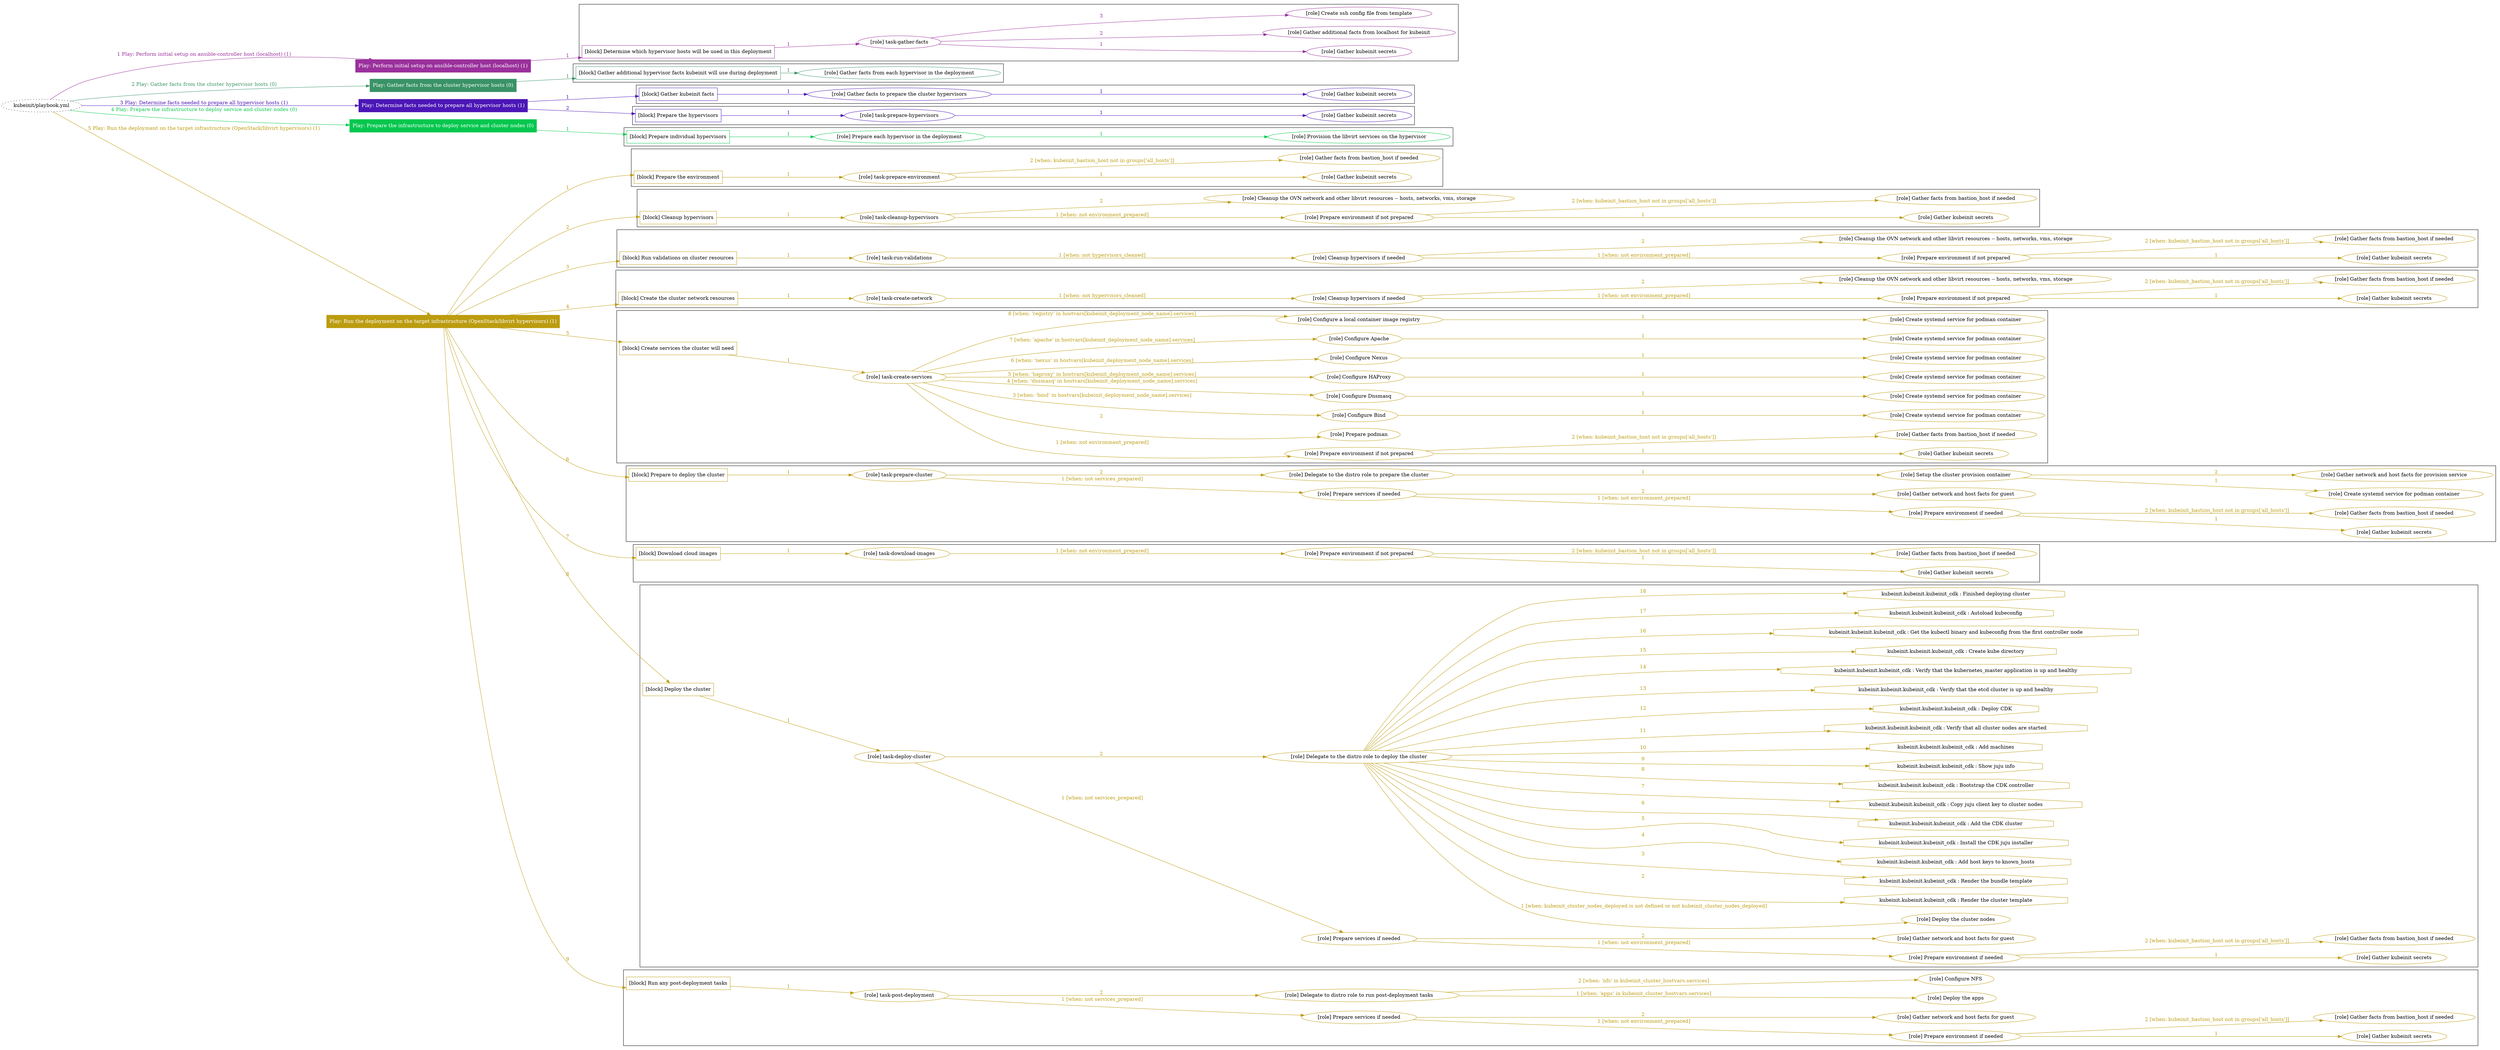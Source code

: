 digraph {
	graph [concentrate=true ordering=in rankdir=LR ratio=fill]
	edge [esep=5 sep=10]
	"kubeinit/playbook.yml" [URL="/home/runner/work/kubeinit/kubeinit/kubeinit/playbook.yml" id=playbook_563c6a19 style=dotted]
	"kubeinit/playbook.yml" -> play_c980f128 [label="1 Play: Perform initial setup on ansible-controller host (localhost) (1)" color="#9a309c" fontcolor="#9a309c" id=edge_play_c980f128 labeltooltip="1 Play: Perform initial setup on ansible-controller host (localhost) (1)" tooltip="1 Play: Perform initial setup on ansible-controller host (localhost) (1)"]
	subgraph "Play: Perform initial setup on ansible-controller host (localhost) (1)" {
		play_c980f128 [label="Play: Perform initial setup on ansible-controller host (localhost) (1)" URL="/home/runner/work/kubeinit/kubeinit/kubeinit/playbook.yml" color="#9a309c" fontcolor="#ffffff" id=play_c980f128 shape=box style=filled tooltip=localhost]
		play_c980f128 -> block_38723933 [label=1 color="#9a309c" fontcolor="#9a309c" id=edge_block_38723933 labeltooltip=1 tooltip=1]
		subgraph cluster_block_38723933 {
			block_38723933 [label="[block] Determine which hypervisor hosts will be used in this deployment" URL="/home/runner/work/kubeinit/kubeinit/kubeinit/playbook.yml" color="#9a309c" id=block_38723933 labeltooltip="Determine which hypervisor hosts will be used in this deployment" shape=box tooltip="Determine which hypervisor hosts will be used in this deployment"]
			block_38723933 -> role_c7422fdb [label="1 " color="#9a309c" fontcolor="#9a309c" id=edge_role_c7422fdb labeltooltip="1 " tooltip="1 "]
			subgraph "task-gather-facts" {
				role_c7422fdb [label="[role] task-gather-facts" URL="/home/runner/work/kubeinit/kubeinit/kubeinit/playbook.yml" color="#9a309c" id=role_c7422fdb tooltip="task-gather-facts"]
				role_c7422fdb -> role_ce4b8d56 [label="1 " color="#9a309c" fontcolor="#9a309c" id=edge_role_ce4b8d56 labeltooltip="1 " tooltip="1 "]
				subgraph "Gather kubeinit secrets" {
					role_ce4b8d56 [label="[role] Gather kubeinit secrets" URL="/home/runner/.ansible/collections/ansible_collections/kubeinit/kubeinit/roles/kubeinit_prepare/tasks/build_hypervisors_group.yml" color="#9a309c" id=role_ce4b8d56 tooltip="Gather kubeinit secrets"]
				}
				role_c7422fdb -> role_b6932187 [label="2 " color="#9a309c" fontcolor="#9a309c" id=edge_role_b6932187 labeltooltip="2 " tooltip="2 "]
				subgraph "Gather additional facts from localhost for kubeinit" {
					role_b6932187 [label="[role] Gather additional facts from localhost for kubeinit" URL="/home/runner/.ansible/collections/ansible_collections/kubeinit/kubeinit/roles/kubeinit_prepare/tasks/build_hypervisors_group.yml" color="#9a309c" id=role_b6932187 tooltip="Gather additional facts from localhost for kubeinit"]
				}
				role_c7422fdb -> role_40a6415a [label="3 " color="#9a309c" fontcolor="#9a309c" id=edge_role_40a6415a labeltooltip="3 " tooltip="3 "]
				subgraph "Create ssh config file from template" {
					role_40a6415a [label="[role] Create ssh config file from template" URL="/home/runner/.ansible/collections/ansible_collections/kubeinit/kubeinit/roles/kubeinit_prepare/tasks/build_hypervisors_group.yml" color="#9a309c" id=role_40a6415a tooltip="Create ssh config file from template"]
				}
			}
		}
	}
	"kubeinit/playbook.yml" -> play_e67f3168 [label="2 Play: Gather facts from the cluster hypervisor hosts (0)" color="#399366" fontcolor="#399366" id=edge_play_e67f3168 labeltooltip="2 Play: Gather facts from the cluster hypervisor hosts (0)" tooltip="2 Play: Gather facts from the cluster hypervisor hosts (0)"]
	subgraph "Play: Gather facts from the cluster hypervisor hosts (0)" {
		play_e67f3168 [label="Play: Gather facts from the cluster hypervisor hosts (0)" URL="/home/runner/work/kubeinit/kubeinit/kubeinit/playbook.yml" color="#399366" fontcolor="#ffffff" id=play_e67f3168 shape=box style=filled tooltip="Play: Gather facts from the cluster hypervisor hosts (0)"]
		play_e67f3168 -> block_0bf4bae3 [label=1 color="#399366" fontcolor="#399366" id=edge_block_0bf4bae3 labeltooltip=1 tooltip=1]
		subgraph cluster_block_0bf4bae3 {
			block_0bf4bae3 [label="[block] Gather additional hypervisor facts kubeinit will use during deployment" URL="/home/runner/work/kubeinit/kubeinit/kubeinit/playbook.yml" color="#399366" id=block_0bf4bae3 labeltooltip="Gather additional hypervisor facts kubeinit will use during deployment" shape=box tooltip="Gather additional hypervisor facts kubeinit will use during deployment"]
			block_0bf4bae3 -> role_b6fa6e2c [label="1 " color="#399366" fontcolor="#399366" id=edge_role_b6fa6e2c labeltooltip="1 " tooltip="1 "]
			subgraph "Gather facts from each hypervisor in the deployment" {
				role_b6fa6e2c [label="[role] Gather facts from each hypervisor in the deployment" URL="/home/runner/work/kubeinit/kubeinit/kubeinit/playbook.yml" color="#399366" id=role_b6fa6e2c tooltip="Gather facts from each hypervisor in the deployment"]
			}
		}
	}
	"kubeinit/playbook.yml" -> play_c064e6e0 [label="3 Play: Determine facts needed to prepare all hypervisor hosts (1)" color="#4b16b6" fontcolor="#4b16b6" id=edge_play_c064e6e0 labeltooltip="3 Play: Determine facts needed to prepare all hypervisor hosts (1)" tooltip="3 Play: Determine facts needed to prepare all hypervisor hosts (1)"]
	subgraph "Play: Determine facts needed to prepare all hypervisor hosts (1)" {
		play_c064e6e0 [label="Play: Determine facts needed to prepare all hypervisor hosts (1)" URL="/home/runner/work/kubeinit/kubeinit/kubeinit/playbook.yml" color="#4b16b6" fontcolor="#ffffff" id=play_c064e6e0 shape=box style=filled tooltip=localhost]
		play_c064e6e0 -> block_30f9f7b9 [label=1 color="#4b16b6" fontcolor="#4b16b6" id=edge_block_30f9f7b9 labeltooltip=1 tooltip=1]
		subgraph cluster_block_30f9f7b9 {
			block_30f9f7b9 [label="[block] Gather kubeinit facts" URL="/home/runner/work/kubeinit/kubeinit/kubeinit/playbook.yml" color="#4b16b6" id=block_30f9f7b9 labeltooltip="Gather kubeinit facts" shape=box tooltip="Gather kubeinit facts"]
			block_30f9f7b9 -> role_09afdaa3 [label="1 " color="#4b16b6" fontcolor="#4b16b6" id=edge_role_09afdaa3 labeltooltip="1 " tooltip="1 "]
			subgraph "Gather facts to prepare the cluster hypervisors" {
				role_09afdaa3 [label="[role] Gather facts to prepare the cluster hypervisors" URL="/home/runner/work/kubeinit/kubeinit/kubeinit/playbook.yml" color="#4b16b6" id=role_09afdaa3 tooltip="Gather facts to prepare the cluster hypervisors"]
				role_09afdaa3 -> role_d001a49b [label="1 " color="#4b16b6" fontcolor="#4b16b6" id=edge_role_d001a49b labeltooltip="1 " tooltip="1 "]
				subgraph "Gather kubeinit secrets" {
					role_d001a49b [label="[role] Gather kubeinit secrets" URL="/home/runner/.ansible/collections/ansible_collections/kubeinit/kubeinit/roles/kubeinit_prepare/tasks/gather_kubeinit_facts.yml" color="#4b16b6" id=role_d001a49b tooltip="Gather kubeinit secrets"]
				}
			}
		}
		play_c064e6e0 -> block_d5233687 [label=2 color="#4b16b6" fontcolor="#4b16b6" id=edge_block_d5233687 labeltooltip=2 tooltip=2]
		subgraph cluster_block_d5233687 {
			block_d5233687 [label="[block] Prepare the hypervisors" URL="/home/runner/work/kubeinit/kubeinit/kubeinit/playbook.yml" color="#4b16b6" id=block_d5233687 labeltooltip="Prepare the hypervisors" shape=box tooltip="Prepare the hypervisors"]
			block_d5233687 -> role_a2bb0702 [label="1 " color="#4b16b6" fontcolor="#4b16b6" id=edge_role_a2bb0702 labeltooltip="1 " tooltip="1 "]
			subgraph "task-prepare-hypervisors" {
				role_a2bb0702 [label="[role] task-prepare-hypervisors" URL="/home/runner/work/kubeinit/kubeinit/kubeinit/playbook.yml" color="#4b16b6" id=role_a2bb0702 tooltip="task-prepare-hypervisors"]
				role_a2bb0702 -> role_77897f2f [label="1 " color="#4b16b6" fontcolor="#4b16b6" id=edge_role_77897f2f labeltooltip="1 " tooltip="1 "]
				subgraph "Gather kubeinit secrets" {
					role_77897f2f [label="[role] Gather kubeinit secrets" URL="/home/runner/.ansible/collections/ansible_collections/kubeinit/kubeinit/roles/kubeinit_prepare/tasks/gather_kubeinit_facts.yml" color="#4b16b6" id=role_77897f2f tooltip="Gather kubeinit secrets"]
				}
			}
		}
	}
	"kubeinit/playbook.yml" -> play_c371cb29 [label="4 Play: Prepare the infrastructure to deploy service and cluster nodes (0)" color="#05c74e" fontcolor="#05c74e" id=edge_play_c371cb29 labeltooltip="4 Play: Prepare the infrastructure to deploy service and cluster nodes (0)" tooltip="4 Play: Prepare the infrastructure to deploy service and cluster nodes (0)"]
	subgraph "Play: Prepare the infrastructure to deploy service and cluster nodes (0)" {
		play_c371cb29 [label="Play: Prepare the infrastructure to deploy service and cluster nodes (0)" URL="/home/runner/work/kubeinit/kubeinit/kubeinit/playbook.yml" color="#05c74e" fontcolor="#ffffff" id=play_c371cb29 shape=box style=filled tooltip="Play: Prepare the infrastructure to deploy service and cluster nodes (0)"]
		play_c371cb29 -> block_a55648e3 [label=1 color="#05c74e" fontcolor="#05c74e" id=edge_block_a55648e3 labeltooltip=1 tooltip=1]
		subgraph cluster_block_a55648e3 {
			block_a55648e3 [label="[block] Prepare individual hypervisors" URL="/home/runner/work/kubeinit/kubeinit/kubeinit/playbook.yml" color="#05c74e" id=block_a55648e3 labeltooltip="Prepare individual hypervisors" shape=box tooltip="Prepare individual hypervisors"]
			block_a55648e3 -> role_ed4a218a [label="1 " color="#05c74e" fontcolor="#05c74e" id=edge_role_ed4a218a labeltooltip="1 " tooltip="1 "]
			subgraph "Prepare each hypervisor in the deployment" {
				role_ed4a218a [label="[role] Prepare each hypervisor in the deployment" URL="/home/runner/work/kubeinit/kubeinit/kubeinit/playbook.yml" color="#05c74e" id=role_ed4a218a tooltip="Prepare each hypervisor in the deployment"]
				role_ed4a218a -> role_4d568144 [label="1 " color="#05c74e" fontcolor="#05c74e" id=edge_role_4d568144 labeltooltip="1 " tooltip="1 "]
				subgraph "Provision the libvirt services on the hypervisor" {
					role_4d568144 [label="[role] Provision the libvirt services on the hypervisor" URL="/home/runner/.ansible/collections/ansible_collections/kubeinit/kubeinit/roles/kubeinit_prepare/tasks/prepare_hypervisor.yml" color="#05c74e" id=role_4d568144 tooltip="Provision the libvirt services on the hypervisor"]
				}
			}
		}
	}
	"kubeinit/playbook.yml" -> play_a69f8f3d [label="5 Play: Run the deployment on the target infrastructure (OpenStack/libvirt hypervisors) (1)" color="#bc9c10" fontcolor="#bc9c10" id=edge_play_a69f8f3d labeltooltip="5 Play: Run the deployment on the target infrastructure (OpenStack/libvirt hypervisors) (1)" tooltip="5 Play: Run the deployment on the target infrastructure (OpenStack/libvirt hypervisors) (1)"]
	subgraph "Play: Run the deployment on the target infrastructure (OpenStack/libvirt hypervisors) (1)" {
		play_a69f8f3d [label="Play: Run the deployment on the target infrastructure (OpenStack/libvirt hypervisors) (1)" URL="/home/runner/work/kubeinit/kubeinit/kubeinit/playbook.yml" color="#bc9c10" fontcolor="#ffffff" id=play_a69f8f3d shape=box style=filled tooltip=localhost]
		play_a69f8f3d -> block_9a317de0 [label=1 color="#bc9c10" fontcolor="#bc9c10" id=edge_block_9a317de0 labeltooltip=1 tooltip=1]
		subgraph cluster_block_9a317de0 {
			block_9a317de0 [label="[block] Prepare the environment" URL="/home/runner/work/kubeinit/kubeinit/kubeinit/playbook.yml" color="#bc9c10" id=block_9a317de0 labeltooltip="Prepare the environment" shape=box tooltip="Prepare the environment"]
			block_9a317de0 -> role_02b1cd2a [label="1 " color="#bc9c10" fontcolor="#bc9c10" id=edge_role_02b1cd2a labeltooltip="1 " tooltip="1 "]
			subgraph "task-prepare-environment" {
				role_02b1cd2a [label="[role] task-prepare-environment" URL="/home/runner/work/kubeinit/kubeinit/kubeinit/playbook.yml" color="#bc9c10" id=role_02b1cd2a tooltip="task-prepare-environment"]
				role_02b1cd2a -> role_335dbc11 [label="1 " color="#bc9c10" fontcolor="#bc9c10" id=edge_role_335dbc11 labeltooltip="1 " tooltip="1 "]
				subgraph "Gather kubeinit secrets" {
					role_335dbc11 [label="[role] Gather kubeinit secrets" URL="/home/runner/.ansible/collections/ansible_collections/kubeinit/kubeinit/roles/kubeinit_prepare/tasks/gather_kubeinit_facts.yml" color="#bc9c10" id=role_335dbc11 tooltip="Gather kubeinit secrets"]
				}
				role_02b1cd2a -> role_c6876c19 [label="2 [when: kubeinit_bastion_host not in groups['all_hosts']]" color="#bc9c10" fontcolor="#bc9c10" id=edge_role_c6876c19 labeltooltip="2 [when: kubeinit_bastion_host not in groups['all_hosts']]" tooltip="2 [when: kubeinit_bastion_host not in groups['all_hosts']]"]
				subgraph "Gather facts from bastion_host if needed" {
					role_c6876c19 [label="[role] Gather facts from bastion_host if needed" URL="/home/runner/.ansible/collections/ansible_collections/kubeinit/kubeinit/roles/kubeinit_prepare/tasks/main.yml" color="#bc9c10" id=role_c6876c19 tooltip="Gather facts from bastion_host if needed"]
				}
			}
		}
		play_a69f8f3d -> block_45f229cb [label=2 color="#bc9c10" fontcolor="#bc9c10" id=edge_block_45f229cb labeltooltip=2 tooltip=2]
		subgraph cluster_block_45f229cb {
			block_45f229cb [label="[block] Cleanup hypervisors" URL="/home/runner/work/kubeinit/kubeinit/kubeinit/playbook.yml" color="#bc9c10" id=block_45f229cb labeltooltip="Cleanup hypervisors" shape=box tooltip="Cleanup hypervisors"]
			block_45f229cb -> role_ee947406 [label="1 " color="#bc9c10" fontcolor="#bc9c10" id=edge_role_ee947406 labeltooltip="1 " tooltip="1 "]
			subgraph "task-cleanup-hypervisors" {
				role_ee947406 [label="[role] task-cleanup-hypervisors" URL="/home/runner/work/kubeinit/kubeinit/kubeinit/playbook.yml" color="#bc9c10" id=role_ee947406 tooltip="task-cleanup-hypervisors"]
				role_ee947406 -> role_9c7ad652 [label="1 [when: not environment_prepared]" color="#bc9c10" fontcolor="#bc9c10" id=edge_role_9c7ad652 labeltooltip="1 [when: not environment_prepared]" tooltip="1 [when: not environment_prepared]"]
				subgraph "Prepare environment if not prepared" {
					role_9c7ad652 [label="[role] Prepare environment if not prepared" URL="/home/runner/.ansible/collections/ansible_collections/kubeinit/kubeinit/roles/kubeinit_libvirt/tasks/cleanup_hypervisors.yml" color="#bc9c10" id=role_9c7ad652 tooltip="Prepare environment if not prepared"]
					role_9c7ad652 -> role_985c49f2 [label="1 " color="#bc9c10" fontcolor="#bc9c10" id=edge_role_985c49f2 labeltooltip="1 " tooltip="1 "]
					subgraph "Gather kubeinit secrets" {
						role_985c49f2 [label="[role] Gather kubeinit secrets" URL="/home/runner/.ansible/collections/ansible_collections/kubeinit/kubeinit/roles/kubeinit_prepare/tasks/gather_kubeinit_facts.yml" color="#bc9c10" id=role_985c49f2 tooltip="Gather kubeinit secrets"]
					}
					role_9c7ad652 -> role_716d2bb1 [label="2 [when: kubeinit_bastion_host not in groups['all_hosts']]" color="#bc9c10" fontcolor="#bc9c10" id=edge_role_716d2bb1 labeltooltip="2 [when: kubeinit_bastion_host not in groups['all_hosts']]" tooltip="2 [when: kubeinit_bastion_host not in groups['all_hosts']]"]
					subgraph "Gather facts from bastion_host if needed" {
						role_716d2bb1 [label="[role] Gather facts from bastion_host if needed" URL="/home/runner/.ansible/collections/ansible_collections/kubeinit/kubeinit/roles/kubeinit_prepare/tasks/main.yml" color="#bc9c10" id=role_716d2bb1 tooltip="Gather facts from bastion_host if needed"]
					}
				}
				role_ee947406 -> role_4aaa9848 [label="2 " color="#bc9c10" fontcolor="#bc9c10" id=edge_role_4aaa9848 labeltooltip="2 " tooltip="2 "]
				subgraph "Cleanup the OVN network and other libvirt resources -- hosts, networks, vms, storage" {
					role_4aaa9848 [label="[role] Cleanup the OVN network and other libvirt resources -- hosts, networks, vms, storage" URL="/home/runner/.ansible/collections/ansible_collections/kubeinit/kubeinit/roles/kubeinit_libvirt/tasks/cleanup_hypervisors.yml" color="#bc9c10" id=role_4aaa9848 tooltip="Cleanup the OVN network and other libvirt resources -- hosts, networks, vms, storage"]
				}
			}
		}
		play_a69f8f3d -> block_7c34523f [label=3 color="#bc9c10" fontcolor="#bc9c10" id=edge_block_7c34523f labeltooltip=3 tooltip=3]
		subgraph cluster_block_7c34523f {
			block_7c34523f [label="[block] Run validations on cluster resources" URL="/home/runner/work/kubeinit/kubeinit/kubeinit/playbook.yml" color="#bc9c10" id=block_7c34523f labeltooltip="Run validations on cluster resources" shape=box tooltip="Run validations on cluster resources"]
			block_7c34523f -> role_9f117091 [label="1 " color="#bc9c10" fontcolor="#bc9c10" id=edge_role_9f117091 labeltooltip="1 " tooltip="1 "]
			subgraph "task-run-validations" {
				role_9f117091 [label="[role] task-run-validations" URL="/home/runner/work/kubeinit/kubeinit/kubeinit/playbook.yml" color="#bc9c10" id=role_9f117091 tooltip="task-run-validations"]
				role_9f117091 -> role_4a942782 [label="1 [when: not hypervisors_cleaned]" color="#bc9c10" fontcolor="#bc9c10" id=edge_role_4a942782 labeltooltip="1 [when: not hypervisors_cleaned]" tooltip="1 [when: not hypervisors_cleaned]"]
				subgraph "Cleanup hypervisors if needed" {
					role_4a942782 [label="[role] Cleanup hypervisors if needed" URL="/home/runner/.ansible/collections/ansible_collections/kubeinit/kubeinit/roles/kubeinit_validations/tasks/main.yml" color="#bc9c10" id=role_4a942782 tooltip="Cleanup hypervisors if needed"]
					role_4a942782 -> role_0171b8ba [label="1 [when: not environment_prepared]" color="#bc9c10" fontcolor="#bc9c10" id=edge_role_0171b8ba labeltooltip="1 [when: not environment_prepared]" tooltip="1 [when: not environment_prepared]"]
					subgraph "Prepare environment if not prepared" {
						role_0171b8ba [label="[role] Prepare environment if not prepared" URL="/home/runner/.ansible/collections/ansible_collections/kubeinit/kubeinit/roles/kubeinit_libvirt/tasks/cleanup_hypervisors.yml" color="#bc9c10" id=role_0171b8ba tooltip="Prepare environment if not prepared"]
						role_0171b8ba -> role_6f1014d3 [label="1 " color="#bc9c10" fontcolor="#bc9c10" id=edge_role_6f1014d3 labeltooltip="1 " tooltip="1 "]
						subgraph "Gather kubeinit secrets" {
							role_6f1014d3 [label="[role] Gather kubeinit secrets" URL="/home/runner/.ansible/collections/ansible_collections/kubeinit/kubeinit/roles/kubeinit_prepare/tasks/gather_kubeinit_facts.yml" color="#bc9c10" id=role_6f1014d3 tooltip="Gather kubeinit secrets"]
						}
						role_0171b8ba -> role_1612ff25 [label="2 [when: kubeinit_bastion_host not in groups['all_hosts']]" color="#bc9c10" fontcolor="#bc9c10" id=edge_role_1612ff25 labeltooltip="2 [when: kubeinit_bastion_host not in groups['all_hosts']]" tooltip="2 [when: kubeinit_bastion_host not in groups['all_hosts']]"]
						subgraph "Gather facts from bastion_host if needed" {
							role_1612ff25 [label="[role] Gather facts from bastion_host if needed" URL="/home/runner/.ansible/collections/ansible_collections/kubeinit/kubeinit/roles/kubeinit_prepare/tasks/main.yml" color="#bc9c10" id=role_1612ff25 tooltip="Gather facts from bastion_host if needed"]
						}
					}
					role_4a942782 -> role_65d396e5 [label="2 " color="#bc9c10" fontcolor="#bc9c10" id=edge_role_65d396e5 labeltooltip="2 " tooltip="2 "]
					subgraph "Cleanup the OVN network and other libvirt resources -- hosts, networks, vms, storage" {
						role_65d396e5 [label="[role] Cleanup the OVN network and other libvirt resources -- hosts, networks, vms, storage" URL="/home/runner/.ansible/collections/ansible_collections/kubeinit/kubeinit/roles/kubeinit_libvirt/tasks/cleanup_hypervisors.yml" color="#bc9c10" id=role_65d396e5 tooltip="Cleanup the OVN network and other libvirt resources -- hosts, networks, vms, storage"]
					}
				}
			}
		}
		play_a69f8f3d -> block_baec5868 [label=4 color="#bc9c10" fontcolor="#bc9c10" id=edge_block_baec5868 labeltooltip=4 tooltip=4]
		subgraph cluster_block_baec5868 {
			block_baec5868 [label="[block] Create the cluster network resources" URL="/home/runner/work/kubeinit/kubeinit/kubeinit/playbook.yml" color="#bc9c10" id=block_baec5868 labeltooltip="Create the cluster network resources" shape=box tooltip="Create the cluster network resources"]
			block_baec5868 -> role_05d50fb3 [label="1 " color="#bc9c10" fontcolor="#bc9c10" id=edge_role_05d50fb3 labeltooltip="1 " tooltip="1 "]
			subgraph "task-create-network" {
				role_05d50fb3 [label="[role] task-create-network" URL="/home/runner/work/kubeinit/kubeinit/kubeinit/playbook.yml" color="#bc9c10" id=role_05d50fb3 tooltip="task-create-network"]
				role_05d50fb3 -> role_6e5f6ead [label="1 [when: not hypervisors_cleaned]" color="#bc9c10" fontcolor="#bc9c10" id=edge_role_6e5f6ead labeltooltip="1 [when: not hypervisors_cleaned]" tooltip="1 [when: not hypervisors_cleaned]"]
				subgraph "Cleanup hypervisors if needed" {
					role_6e5f6ead [label="[role] Cleanup hypervisors if needed" URL="/home/runner/.ansible/collections/ansible_collections/kubeinit/kubeinit/roles/kubeinit_libvirt/tasks/create_network.yml" color="#bc9c10" id=role_6e5f6ead tooltip="Cleanup hypervisors if needed"]
					role_6e5f6ead -> role_400d7e4b [label="1 [when: not environment_prepared]" color="#bc9c10" fontcolor="#bc9c10" id=edge_role_400d7e4b labeltooltip="1 [when: not environment_prepared]" tooltip="1 [when: not environment_prepared]"]
					subgraph "Prepare environment if not prepared" {
						role_400d7e4b [label="[role] Prepare environment if not prepared" URL="/home/runner/.ansible/collections/ansible_collections/kubeinit/kubeinit/roles/kubeinit_libvirt/tasks/cleanup_hypervisors.yml" color="#bc9c10" id=role_400d7e4b tooltip="Prepare environment if not prepared"]
						role_400d7e4b -> role_34d80778 [label="1 " color="#bc9c10" fontcolor="#bc9c10" id=edge_role_34d80778 labeltooltip="1 " tooltip="1 "]
						subgraph "Gather kubeinit secrets" {
							role_34d80778 [label="[role] Gather kubeinit secrets" URL="/home/runner/.ansible/collections/ansible_collections/kubeinit/kubeinit/roles/kubeinit_prepare/tasks/gather_kubeinit_facts.yml" color="#bc9c10" id=role_34d80778 tooltip="Gather kubeinit secrets"]
						}
						role_400d7e4b -> role_cda93eca [label="2 [when: kubeinit_bastion_host not in groups['all_hosts']]" color="#bc9c10" fontcolor="#bc9c10" id=edge_role_cda93eca labeltooltip="2 [when: kubeinit_bastion_host not in groups['all_hosts']]" tooltip="2 [when: kubeinit_bastion_host not in groups['all_hosts']]"]
						subgraph "Gather facts from bastion_host if needed" {
							role_cda93eca [label="[role] Gather facts from bastion_host if needed" URL="/home/runner/.ansible/collections/ansible_collections/kubeinit/kubeinit/roles/kubeinit_prepare/tasks/main.yml" color="#bc9c10" id=role_cda93eca tooltip="Gather facts from bastion_host if needed"]
						}
					}
					role_6e5f6ead -> role_c59574b5 [label="2 " color="#bc9c10" fontcolor="#bc9c10" id=edge_role_c59574b5 labeltooltip="2 " tooltip="2 "]
					subgraph "Cleanup the OVN network and other libvirt resources -- hosts, networks, vms, storage" {
						role_c59574b5 [label="[role] Cleanup the OVN network and other libvirt resources -- hosts, networks, vms, storage" URL="/home/runner/.ansible/collections/ansible_collections/kubeinit/kubeinit/roles/kubeinit_libvirt/tasks/cleanup_hypervisors.yml" color="#bc9c10" id=role_c59574b5 tooltip="Cleanup the OVN network and other libvirt resources -- hosts, networks, vms, storage"]
					}
				}
			}
		}
		play_a69f8f3d -> block_61ef748d [label=5 color="#bc9c10" fontcolor="#bc9c10" id=edge_block_61ef748d labeltooltip=5 tooltip=5]
		subgraph cluster_block_61ef748d {
			block_61ef748d [label="[block] Create services the cluster will need" URL="/home/runner/work/kubeinit/kubeinit/kubeinit/playbook.yml" color="#bc9c10" id=block_61ef748d labeltooltip="Create services the cluster will need" shape=box tooltip="Create services the cluster will need"]
			block_61ef748d -> role_987dccc2 [label="1 " color="#bc9c10" fontcolor="#bc9c10" id=edge_role_987dccc2 labeltooltip="1 " tooltip="1 "]
			subgraph "task-create-services" {
				role_987dccc2 [label="[role] task-create-services" URL="/home/runner/work/kubeinit/kubeinit/kubeinit/playbook.yml" color="#bc9c10" id=role_987dccc2 tooltip="task-create-services"]
				role_987dccc2 -> role_be7fc523 [label="1 [when: not environment_prepared]" color="#bc9c10" fontcolor="#bc9c10" id=edge_role_be7fc523 labeltooltip="1 [when: not environment_prepared]" tooltip="1 [when: not environment_prepared]"]
				subgraph "Prepare environment if not prepared" {
					role_be7fc523 [label="[role] Prepare environment if not prepared" URL="/home/runner/.ansible/collections/ansible_collections/kubeinit/kubeinit/roles/kubeinit_services/tasks/main.yml" color="#bc9c10" id=role_be7fc523 tooltip="Prepare environment if not prepared"]
					role_be7fc523 -> role_d47d2559 [label="1 " color="#bc9c10" fontcolor="#bc9c10" id=edge_role_d47d2559 labeltooltip="1 " tooltip="1 "]
					subgraph "Gather kubeinit secrets" {
						role_d47d2559 [label="[role] Gather kubeinit secrets" URL="/home/runner/.ansible/collections/ansible_collections/kubeinit/kubeinit/roles/kubeinit_prepare/tasks/gather_kubeinit_facts.yml" color="#bc9c10" id=role_d47d2559 tooltip="Gather kubeinit secrets"]
					}
					role_be7fc523 -> role_56d43f0a [label="2 [when: kubeinit_bastion_host not in groups['all_hosts']]" color="#bc9c10" fontcolor="#bc9c10" id=edge_role_56d43f0a labeltooltip="2 [when: kubeinit_bastion_host not in groups['all_hosts']]" tooltip="2 [when: kubeinit_bastion_host not in groups['all_hosts']]"]
					subgraph "Gather facts from bastion_host if needed" {
						role_56d43f0a [label="[role] Gather facts from bastion_host if needed" URL="/home/runner/.ansible/collections/ansible_collections/kubeinit/kubeinit/roles/kubeinit_prepare/tasks/main.yml" color="#bc9c10" id=role_56d43f0a tooltip="Gather facts from bastion_host if needed"]
					}
				}
				role_987dccc2 -> role_1a9674f3 [label="2 " color="#bc9c10" fontcolor="#bc9c10" id=edge_role_1a9674f3 labeltooltip="2 " tooltip="2 "]
				subgraph "Prepare podman" {
					role_1a9674f3 [label="[role] Prepare podman" URL="/home/runner/.ansible/collections/ansible_collections/kubeinit/kubeinit/roles/kubeinit_services/tasks/00_create_service_pod.yml" color="#bc9c10" id=role_1a9674f3 tooltip="Prepare podman"]
				}
				role_987dccc2 -> role_bc8d5827 [label="3 [when: 'bind' in hostvars[kubeinit_deployment_node_name].services]" color="#bc9c10" fontcolor="#bc9c10" id=edge_role_bc8d5827 labeltooltip="3 [when: 'bind' in hostvars[kubeinit_deployment_node_name].services]" tooltip="3 [when: 'bind' in hostvars[kubeinit_deployment_node_name].services]"]
				subgraph "Configure Bind" {
					role_bc8d5827 [label="[role] Configure Bind" URL="/home/runner/.ansible/collections/ansible_collections/kubeinit/kubeinit/roles/kubeinit_services/tasks/start_services_containers.yml" color="#bc9c10" id=role_bc8d5827 tooltip="Configure Bind"]
					role_bc8d5827 -> role_b6c07fb2 [label="1 " color="#bc9c10" fontcolor="#bc9c10" id=edge_role_b6c07fb2 labeltooltip="1 " tooltip="1 "]
					subgraph "Create systemd service for podman container" {
						role_b6c07fb2 [label="[role] Create systemd service for podman container" URL="/home/runner/.ansible/collections/ansible_collections/kubeinit/kubeinit/roles/kubeinit_bind/tasks/main.yml" color="#bc9c10" id=role_b6c07fb2 tooltip="Create systemd service for podman container"]
					}
				}
				role_987dccc2 -> role_9a56506f [label="4 [when: 'dnsmasq' in hostvars[kubeinit_deployment_node_name].services]" color="#bc9c10" fontcolor="#bc9c10" id=edge_role_9a56506f labeltooltip="4 [when: 'dnsmasq' in hostvars[kubeinit_deployment_node_name].services]" tooltip="4 [when: 'dnsmasq' in hostvars[kubeinit_deployment_node_name].services]"]
				subgraph "Configure Dnsmasq" {
					role_9a56506f [label="[role] Configure Dnsmasq" URL="/home/runner/.ansible/collections/ansible_collections/kubeinit/kubeinit/roles/kubeinit_services/tasks/start_services_containers.yml" color="#bc9c10" id=role_9a56506f tooltip="Configure Dnsmasq"]
					role_9a56506f -> role_24e4782c [label="1 " color="#bc9c10" fontcolor="#bc9c10" id=edge_role_24e4782c labeltooltip="1 " tooltip="1 "]
					subgraph "Create systemd service for podman container" {
						role_24e4782c [label="[role] Create systemd service for podman container" URL="/home/runner/.ansible/collections/ansible_collections/kubeinit/kubeinit/roles/kubeinit_dnsmasq/tasks/main.yml" color="#bc9c10" id=role_24e4782c tooltip="Create systemd service for podman container"]
					}
				}
				role_987dccc2 -> role_f78c381d [label="5 [when: 'haproxy' in hostvars[kubeinit_deployment_node_name].services]" color="#bc9c10" fontcolor="#bc9c10" id=edge_role_f78c381d labeltooltip="5 [when: 'haproxy' in hostvars[kubeinit_deployment_node_name].services]" tooltip="5 [when: 'haproxy' in hostvars[kubeinit_deployment_node_name].services]"]
				subgraph "Configure HAProxy" {
					role_f78c381d [label="[role] Configure HAProxy" URL="/home/runner/.ansible/collections/ansible_collections/kubeinit/kubeinit/roles/kubeinit_services/tasks/start_services_containers.yml" color="#bc9c10" id=role_f78c381d tooltip="Configure HAProxy"]
					role_f78c381d -> role_33120b33 [label="1 " color="#bc9c10" fontcolor="#bc9c10" id=edge_role_33120b33 labeltooltip="1 " tooltip="1 "]
					subgraph "Create systemd service for podman container" {
						role_33120b33 [label="[role] Create systemd service for podman container" URL="/home/runner/.ansible/collections/ansible_collections/kubeinit/kubeinit/roles/kubeinit_haproxy/tasks/main.yml" color="#bc9c10" id=role_33120b33 tooltip="Create systemd service for podman container"]
					}
				}
				role_987dccc2 -> role_e68951e5 [label="6 [when: 'nexus' in hostvars[kubeinit_deployment_node_name].services]" color="#bc9c10" fontcolor="#bc9c10" id=edge_role_e68951e5 labeltooltip="6 [when: 'nexus' in hostvars[kubeinit_deployment_node_name].services]" tooltip="6 [when: 'nexus' in hostvars[kubeinit_deployment_node_name].services]"]
				subgraph "Configure Nexus" {
					role_e68951e5 [label="[role] Configure Nexus" URL="/home/runner/.ansible/collections/ansible_collections/kubeinit/kubeinit/roles/kubeinit_services/tasks/start_services_containers.yml" color="#bc9c10" id=role_e68951e5 tooltip="Configure Nexus"]
					role_e68951e5 -> role_22d0d791 [label="1 " color="#bc9c10" fontcolor="#bc9c10" id=edge_role_22d0d791 labeltooltip="1 " tooltip="1 "]
					subgraph "Create systemd service for podman container" {
						role_22d0d791 [label="[role] Create systemd service for podman container" URL="/home/runner/.ansible/collections/ansible_collections/kubeinit/kubeinit/roles/kubeinit_nexus/tasks/main.yml" color="#bc9c10" id=role_22d0d791 tooltip="Create systemd service for podman container"]
					}
				}
				role_987dccc2 -> role_71eaa0dd [label="7 [when: 'apache' in hostvars[kubeinit_deployment_node_name].services]" color="#bc9c10" fontcolor="#bc9c10" id=edge_role_71eaa0dd labeltooltip="7 [when: 'apache' in hostvars[kubeinit_deployment_node_name].services]" tooltip="7 [when: 'apache' in hostvars[kubeinit_deployment_node_name].services]"]
				subgraph "Configure Apache" {
					role_71eaa0dd [label="[role] Configure Apache" URL="/home/runner/.ansible/collections/ansible_collections/kubeinit/kubeinit/roles/kubeinit_services/tasks/start_services_containers.yml" color="#bc9c10" id=role_71eaa0dd tooltip="Configure Apache"]
					role_71eaa0dd -> role_5a6ec123 [label="1 " color="#bc9c10" fontcolor="#bc9c10" id=edge_role_5a6ec123 labeltooltip="1 " tooltip="1 "]
					subgraph "Create systemd service for podman container" {
						role_5a6ec123 [label="[role] Create systemd service for podman container" URL="/home/runner/.ansible/collections/ansible_collections/kubeinit/kubeinit/roles/kubeinit_apache/tasks/main.yml" color="#bc9c10" id=role_5a6ec123 tooltip="Create systemd service for podman container"]
					}
				}
				role_987dccc2 -> role_a639856a [label="8 [when: 'registry' in hostvars[kubeinit_deployment_node_name].services]" color="#bc9c10" fontcolor="#bc9c10" id=edge_role_a639856a labeltooltip="8 [when: 'registry' in hostvars[kubeinit_deployment_node_name].services]" tooltip="8 [when: 'registry' in hostvars[kubeinit_deployment_node_name].services]"]
				subgraph "Configure a local container image registry" {
					role_a639856a [label="[role] Configure a local container image registry" URL="/home/runner/.ansible/collections/ansible_collections/kubeinit/kubeinit/roles/kubeinit_services/tasks/start_services_containers.yml" color="#bc9c10" id=role_a639856a tooltip="Configure a local container image registry"]
					role_a639856a -> role_ed764b6b [label="1 " color="#bc9c10" fontcolor="#bc9c10" id=edge_role_ed764b6b labeltooltip="1 " tooltip="1 "]
					subgraph "Create systemd service for podman container" {
						role_ed764b6b [label="[role] Create systemd service for podman container" URL="/home/runner/.ansible/collections/ansible_collections/kubeinit/kubeinit/roles/kubeinit_registry/tasks/main.yml" color="#bc9c10" id=role_ed764b6b tooltip="Create systemd service for podman container"]
					}
				}
			}
		}
		play_a69f8f3d -> block_1b398374 [label=6 color="#bc9c10" fontcolor="#bc9c10" id=edge_block_1b398374 labeltooltip=6 tooltip=6]
		subgraph cluster_block_1b398374 {
			block_1b398374 [label="[block] Prepare to deploy the cluster" URL="/home/runner/work/kubeinit/kubeinit/kubeinit/playbook.yml" color="#bc9c10" id=block_1b398374 labeltooltip="Prepare to deploy the cluster" shape=box tooltip="Prepare to deploy the cluster"]
			block_1b398374 -> role_1baa1df2 [label="1 " color="#bc9c10" fontcolor="#bc9c10" id=edge_role_1baa1df2 labeltooltip="1 " tooltip="1 "]
			subgraph "task-prepare-cluster" {
				role_1baa1df2 [label="[role] task-prepare-cluster" URL="/home/runner/work/kubeinit/kubeinit/kubeinit/playbook.yml" color="#bc9c10" id=role_1baa1df2 tooltip="task-prepare-cluster"]
				role_1baa1df2 -> role_f7bc99ed [label="1 [when: not services_prepared]" color="#bc9c10" fontcolor="#bc9c10" id=edge_role_f7bc99ed labeltooltip="1 [when: not services_prepared]" tooltip="1 [when: not services_prepared]"]
				subgraph "Prepare services if needed" {
					role_f7bc99ed [label="[role] Prepare services if needed" URL="/home/runner/.ansible/collections/ansible_collections/kubeinit/kubeinit/roles/kubeinit_prepare/tasks/prepare_cluster.yml" color="#bc9c10" id=role_f7bc99ed tooltip="Prepare services if needed"]
					role_f7bc99ed -> role_d80186b0 [label="1 [when: not environment_prepared]" color="#bc9c10" fontcolor="#bc9c10" id=edge_role_d80186b0 labeltooltip="1 [when: not environment_prepared]" tooltip="1 [when: not environment_prepared]"]
					subgraph "Prepare environment if needed" {
						role_d80186b0 [label="[role] Prepare environment if needed" URL="/home/runner/.ansible/collections/ansible_collections/kubeinit/kubeinit/roles/kubeinit_services/tasks/prepare_services.yml" color="#bc9c10" id=role_d80186b0 tooltip="Prepare environment if needed"]
						role_d80186b0 -> role_9d57af3a [label="1 " color="#bc9c10" fontcolor="#bc9c10" id=edge_role_9d57af3a labeltooltip="1 " tooltip="1 "]
						subgraph "Gather kubeinit secrets" {
							role_9d57af3a [label="[role] Gather kubeinit secrets" URL="/home/runner/.ansible/collections/ansible_collections/kubeinit/kubeinit/roles/kubeinit_prepare/tasks/gather_kubeinit_facts.yml" color="#bc9c10" id=role_9d57af3a tooltip="Gather kubeinit secrets"]
						}
						role_d80186b0 -> role_361e73b6 [label="2 [when: kubeinit_bastion_host not in groups['all_hosts']]" color="#bc9c10" fontcolor="#bc9c10" id=edge_role_361e73b6 labeltooltip="2 [when: kubeinit_bastion_host not in groups['all_hosts']]" tooltip="2 [when: kubeinit_bastion_host not in groups['all_hosts']]"]
						subgraph "Gather facts from bastion_host if needed" {
							role_361e73b6 [label="[role] Gather facts from bastion_host if needed" URL="/home/runner/.ansible/collections/ansible_collections/kubeinit/kubeinit/roles/kubeinit_prepare/tasks/main.yml" color="#bc9c10" id=role_361e73b6 tooltip="Gather facts from bastion_host if needed"]
						}
					}
					role_f7bc99ed -> role_45e2785d [label="2 " color="#bc9c10" fontcolor="#bc9c10" id=edge_role_45e2785d labeltooltip="2 " tooltip="2 "]
					subgraph "Gather network and host facts for guest" {
						role_45e2785d [label="[role] Gather network and host facts for guest" URL="/home/runner/.ansible/collections/ansible_collections/kubeinit/kubeinit/roles/kubeinit_services/tasks/prepare_services.yml" color="#bc9c10" id=role_45e2785d tooltip="Gather network and host facts for guest"]
					}
				}
				role_1baa1df2 -> role_ca6d00ab [label="2 " color="#bc9c10" fontcolor="#bc9c10" id=edge_role_ca6d00ab labeltooltip="2 " tooltip="2 "]
				subgraph "Delegate to the distro role to prepare the cluster" {
					role_ca6d00ab [label="[role] Delegate to the distro role to prepare the cluster" URL="/home/runner/.ansible/collections/ansible_collections/kubeinit/kubeinit/roles/kubeinit_prepare/tasks/prepare_cluster.yml" color="#bc9c10" id=role_ca6d00ab tooltip="Delegate to the distro role to prepare the cluster"]
					role_ca6d00ab -> role_0efbf0e8 [label="1 " color="#bc9c10" fontcolor="#bc9c10" id=edge_role_0efbf0e8 labeltooltip="1 " tooltip="1 "]
					subgraph "Setup the cluster provision container" {
						role_0efbf0e8 [label="[role] Setup the cluster provision container" URL="/home/runner/.ansible/collections/ansible_collections/kubeinit/kubeinit/roles/kubeinit_cdk/tasks/prepare_cluster.yml" color="#bc9c10" id=role_0efbf0e8 tooltip="Setup the cluster provision container"]
						role_0efbf0e8 -> role_a17ae8d7 [label="1 " color="#bc9c10" fontcolor="#bc9c10" id=edge_role_a17ae8d7 labeltooltip="1 " tooltip="1 "]
						subgraph "Create systemd service for podman container" {
							role_a17ae8d7 [label="[role] Create systemd service for podman container" URL="/home/runner/.ansible/collections/ansible_collections/kubeinit/kubeinit/roles/kubeinit_services/tasks/create_provision_container.yml" color="#bc9c10" id=role_a17ae8d7 tooltip="Create systemd service for podman container"]
						}
						role_0efbf0e8 -> role_cd287307 [label="2 " color="#bc9c10" fontcolor="#bc9c10" id=edge_role_cd287307 labeltooltip="2 " tooltip="2 "]
						subgraph "Gather network and host facts for provision service" {
							role_cd287307 [label="[role] Gather network and host facts for provision service" URL="/home/runner/.ansible/collections/ansible_collections/kubeinit/kubeinit/roles/kubeinit_services/tasks/create_provision_container.yml" color="#bc9c10" id=role_cd287307 tooltip="Gather network and host facts for provision service"]
						}
					}
				}
			}
		}
		play_a69f8f3d -> block_87a846ce [label=7 color="#bc9c10" fontcolor="#bc9c10" id=edge_block_87a846ce labeltooltip=7 tooltip=7]
		subgraph cluster_block_87a846ce {
			block_87a846ce [label="[block] Download cloud images" URL="/home/runner/work/kubeinit/kubeinit/kubeinit/playbook.yml" color="#bc9c10" id=block_87a846ce labeltooltip="Download cloud images" shape=box tooltip="Download cloud images"]
			block_87a846ce -> role_e45f9b4f [label="1 " color="#bc9c10" fontcolor="#bc9c10" id=edge_role_e45f9b4f labeltooltip="1 " tooltip="1 "]
			subgraph "task-download-images" {
				role_e45f9b4f [label="[role] task-download-images" URL="/home/runner/work/kubeinit/kubeinit/kubeinit/playbook.yml" color="#bc9c10" id=role_e45f9b4f tooltip="task-download-images"]
				role_e45f9b4f -> role_be128432 [label="1 [when: not environment_prepared]" color="#bc9c10" fontcolor="#bc9c10" id=edge_role_be128432 labeltooltip="1 [when: not environment_prepared]" tooltip="1 [when: not environment_prepared]"]
				subgraph "Prepare environment if not prepared" {
					role_be128432 [label="[role] Prepare environment if not prepared" URL="/home/runner/.ansible/collections/ansible_collections/kubeinit/kubeinit/roles/kubeinit_libvirt/tasks/download_cloud_images.yml" color="#bc9c10" id=role_be128432 tooltip="Prepare environment if not prepared"]
					role_be128432 -> role_6831e1a4 [label="1 " color="#bc9c10" fontcolor="#bc9c10" id=edge_role_6831e1a4 labeltooltip="1 " tooltip="1 "]
					subgraph "Gather kubeinit secrets" {
						role_6831e1a4 [label="[role] Gather kubeinit secrets" URL="/home/runner/.ansible/collections/ansible_collections/kubeinit/kubeinit/roles/kubeinit_prepare/tasks/gather_kubeinit_facts.yml" color="#bc9c10" id=role_6831e1a4 tooltip="Gather kubeinit secrets"]
					}
					role_be128432 -> role_e74043ca [label="2 [when: kubeinit_bastion_host not in groups['all_hosts']]" color="#bc9c10" fontcolor="#bc9c10" id=edge_role_e74043ca labeltooltip="2 [when: kubeinit_bastion_host not in groups['all_hosts']]" tooltip="2 [when: kubeinit_bastion_host not in groups['all_hosts']]"]
					subgraph "Gather facts from bastion_host if needed" {
						role_e74043ca [label="[role] Gather facts from bastion_host if needed" URL="/home/runner/.ansible/collections/ansible_collections/kubeinit/kubeinit/roles/kubeinit_prepare/tasks/main.yml" color="#bc9c10" id=role_e74043ca tooltip="Gather facts from bastion_host if needed"]
					}
				}
			}
		}
		play_a69f8f3d -> block_cbc44a42 [label=8 color="#bc9c10" fontcolor="#bc9c10" id=edge_block_cbc44a42 labeltooltip=8 tooltip=8]
		subgraph cluster_block_cbc44a42 {
			block_cbc44a42 [label="[block] Deploy the cluster" URL="/home/runner/work/kubeinit/kubeinit/kubeinit/playbook.yml" color="#bc9c10" id=block_cbc44a42 labeltooltip="Deploy the cluster" shape=box tooltip="Deploy the cluster"]
			block_cbc44a42 -> role_09fc9590 [label="1 " color="#bc9c10" fontcolor="#bc9c10" id=edge_role_09fc9590 labeltooltip="1 " tooltip="1 "]
			subgraph "task-deploy-cluster" {
				role_09fc9590 [label="[role] task-deploy-cluster" URL="/home/runner/work/kubeinit/kubeinit/kubeinit/playbook.yml" color="#bc9c10" id=role_09fc9590 tooltip="task-deploy-cluster"]
				role_09fc9590 -> role_d39eca20 [label="1 [when: not services_prepared]" color="#bc9c10" fontcolor="#bc9c10" id=edge_role_d39eca20 labeltooltip="1 [when: not services_prepared]" tooltip="1 [when: not services_prepared]"]
				subgraph "Prepare services if needed" {
					role_d39eca20 [label="[role] Prepare services if needed" URL="/home/runner/.ansible/collections/ansible_collections/kubeinit/kubeinit/roles/kubeinit_prepare/tasks/deploy_cluster.yml" color="#bc9c10" id=role_d39eca20 tooltip="Prepare services if needed"]
					role_d39eca20 -> role_0d9c833f [label="1 [when: not environment_prepared]" color="#bc9c10" fontcolor="#bc9c10" id=edge_role_0d9c833f labeltooltip="1 [when: not environment_prepared]" tooltip="1 [when: not environment_prepared]"]
					subgraph "Prepare environment if needed" {
						role_0d9c833f [label="[role] Prepare environment if needed" URL="/home/runner/.ansible/collections/ansible_collections/kubeinit/kubeinit/roles/kubeinit_services/tasks/prepare_services.yml" color="#bc9c10" id=role_0d9c833f tooltip="Prepare environment if needed"]
						role_0d9c833f -> role_a642998c [label="1 " color="#bc9c10" fontcolor="#bc9c10" id=edge_role_a642998c labeltooltip="1 " tooltip="1 "]
						subgraph "Gather kubeinit secrets" {
							role_a642998c [label="[role] Gather kubeinit secrets" URL="/home/runner/.ansible/collections/ansible_collections/kubeinit/kubeinit/roles/kubeinit_prepare/tasks/gather_kubeinit_facts.yml" color="#bc9c10" id=role_a642998c tooltip="Gather kubeinit secrets"]
						}
						role_0d9c833f -> role_6d3719ee [label="2 [when: kubeinit_bastion_host not in groups['all_hosts']]" color="#bc9c10" fontcolor="#bc9c10" id=edge_role_6d3719ee labeltooltip="2 [when: kubeinit_bastion_host not in groups['all_hosts']]" tooltip="2 [when: kubeinit_bastion_host not in groups['all_hosts']]"]
						subgraph "Gather facts from bastion_host if needed" {
							role_6d3719ee [label="[role] Gather facts from bastion_host if needed" URL="/home/runner/.ansible/collections/ansible_collections/kubeinit/kubeinit/roles/kubeinit_prepare/tasks/main.yml" color="#bc9c10" id=role_6d3719ee tooltip="Gather facts from bastion_host if needed"]
						}
					}
					role_d39eca20 -> role_03bbfbf6 [label="2 " color="#bc9c10" fontcolor="#bc9c10" id=edge_role_03bbfbf6 labeltooltip="2 " tooltip="2 "]
					subgraph "Gather network and host facts for guest" {
						role_03bbfbf6 [label="[role] Gather network and host facts for guest" URL="/home/runner/.ansible/collections/ansible_collections/kubeinit/kubeinit/roles/kubeinit_services/tasks/prepare_services.yml" color="#bc9c10" id=role_03bbfbf6 tooltip="Gather network and host facts for guest"]
					}
				}
				role_09fc9590 -> role_21ab0679 [label="2 " color="#bc9c10" fontcolor="#bc9c10" id=edge_role_21ab0679 labeltooltip="2 " tooltip="2 "]
				subgraph "Delegate to the distro role to deploy the cluster" {
					role_21ab0679 [label="[role] Delegate to the distro role to deploy the cluster" URL="/home/runner/.ansible/collections/ansible_collections/kubeinit/kubeinit/roles/kubeinit_prepare/tasks/deploy_cluster.yml" color="#bc9c10" id=role_21ab0679 tooltip="Delegate to the distro role to deploy the cluster"]
					role_21ab0679 -> role_f854a31a [label="1 [when: kubeinit_cluster_nodes_deployed is not defined or not kubeinit_cluster_nodes_deployed]" color="#bc9c10" fontcolor="#bc9c10" id=edge_role_f854a31a labeltooltip="1 [when: kubeinit_cluster_nodes_deployed is not defined or not kubeinit_cluster_nodes_deployed]" tooltip="1 [when: kubeinit_cluster_nodes_deployed is not defined or not kubeinit_cluster_nodes_deployed]"]
					subgraph "Deploy the cluster nodes" {
						role_f854a31a [label="[role] Deploy the cluster nodes" URL="/home/runner/.ansible/collections/ansible_collections/kubeinit/kubeinit/roles/kubeinit_cdk/tasks/main.yml" color="#bc9c10" id=role_f854a31a tooltip="Deploy the cluster nodes"]
					}
					task_fa1aa799 [label="kubeinit.kubeinit.kubeinit_cdk : Render the cluster template" URL="/home/runner/.ansible/collections/ansible_collections/kubeinit/kubeinit/roles/kubeinit_cdk/tasks/main.yml" color="#bc9c10" id=task_fa1aa799 shape=octagon tooltip="kubeinit.kubeinit.kubeinit_cdk : Render the cluster template"]
					role_21ab0679 -> task_fa1aa799 [label="2 " color="#bc9c10" fontcolor="#bc9c10" id=edge_task_fa1aa799 labeltooltip="2 " tooltip="2 "]
					task_771edcc0 [label="kubeinit.kubeinit.kubeinit_cdk : Render the bundle template" URL="/home/runner/.ansible/collections/ansible_collections/kubeinit/kubeinit/roles/kubeinit_cdk/tasks/main.yml" color="#bc9c10" id=task_771edcc0 shape=octagon tooltip="kubeinit.kubeinit.kubeinit_cdk : Render the bundle template"]
					role_21ab0679 -> task_771edcc0 [label="3 " color="#bc9c10" fontcolor="#bc9c10" id=edge_task_771edcc0 labeltooltip="3 " tooltip="3 "]
					task_fa19b285 [label="kubeinit.kubeinit.kubeinit_cdk : Add host keys to known_hosts" URL="/home/runner/.ansible/collections/ansible_collections/kubeinit/kubeinit/roles/kubeinit_cdk/tasks/main.yml" color="#bc9c10" id=task_fa19b285 shape=octagon tooltip="kubeinit.kubeinit.kubeinit_cdk : Add host keys to known_hosts"]
					role_21ab0679 -> task_fa19b285 [label="4 " color="#bc9c10" fontcolor="#bc9c10" id=edge_task_fa19b285 labeltooltip="4 " tooltip="4 "]
					task_2a3d6682 [label="kubeinit.kubeinit.kubeinit_cdk : Install the CDK juju installer" URL="/home/runner/.ansible/collections/ansible_collections/kubeinit/kubeinit/roles/kubeinit_cdk/tasks/main.yml" color="#bc9c10" id=task_2a3d6682 shape=octagon tooltip="kubeinit.kubeinit.kubeinit_cdk : Install the CDK juju installer"]
					role_21ab0679 -> task_2a3d6682 [label="5 " color="#bc9c10" fontcolor="#bc9c10" id=edge_task_2a3d6682 labeltooltip="5 " tooltip="5 "]
					task_e1a0623b [label="kubeinit.kubeinit.kubeinit_cdk : Add the CDK cluster" URL="/home/runner/.ansible/collections/ansible_collections/kubeinit/kubeinit/roles/kubeinit_cdk/tasks/main.yml" color="#bc9c10" id=task_e1a0623b shape=octagon tooltip="kubeinit.kubeinit.kubeinit_cdk : Add the CDK cluster"]
					role_21ab0679 -> task_e1a0623b [label="6 " color="#bc9c10" fontcolor="#bc9c10" id=edge_task_e1a0623b labeltooltip="6 " tooltip="6 "]
					task_327929df [label="kubeinit.kubeinit.kubeinit_cdk : Copy juju client key to cluster nodes" URL="/home/runner/.ansible/collections/ansible_collections/kubeinit/kubeinit/roles/kubeinit_cdk/tasks/main.yml" color="#bc9c10" id=task_327929df shape=octagon tooltip="kubeinit.kubeinit.kubeinit_cdk : Copy juju client key to cluster nodes"]
					role_21ab0679 -> task_327929df [label="7 " color="#bc9c10" fontcolor="#bc9c10" id=edge_task_327929df labeltooltip="7 " tooltip="7 "]
					task_97b84861 [label="kubeinit.kubeinit.kubeinit_cdk : Bootstrap the CDK controller" URL="/home/runner/.ansible/collections/ansible_collections/kubeinit/kubeinit/roles/kubeinit_cdk/tasks/main.yml" color="#bc9c10" id=task_97b84861 shape=octagon tooltip="kubeinit.kubeinit.kubeinit_cdk : Bootstrap the CDK controller"]
					role_21ab0679 -> task_97b84861 [label="8 " color="#bc9c10" fontcolor="#bc9c10" id=edge_task_97b84861 labeltooltip="8 " tooltip="8 "]
					task_18f89d27 [label="kubeinit.kubeinit.kubeinit_cdk : Show juju info" URL="/home/runner/.ansible/collections/ansible_collections/kubeinit/kubeinit/roles/kubeinit_cdk/tasks/main.yml" color="#bc9c10" id=task_18f89d27 shape=octagon tooltip="kubeinit.kubeinit.kubeinit_cdk : Show juju info"]
					role_21ab0679 -> task_18f89d27 [label="9 " color="#bc9c10" fontcolor="#bc9c10" id=edge_task_18f89d27 labeltooltip="9 " tooltip="9 "]
					task_293c4a4c [label="kubeinit.kubeinit.kubeinit_cdk : Add machines" URL="/home/runner/.ansible/collections/ansible_collections/kubeinit/kubeinit/roles/kubeinit_cdk/tasks/main.yml" color="#bc9c10" id=task_293c4a4c shape=octagon tooltip="kubeinit.kubeinit.kubeinit_cdk : Add machines"]
					role_21ab0679 -> task_293c4a4c [label="10 " color="#bc9c10" fontcolor="#bc9c10" id=edge_task_293c4a4c labeltooltip="10 " tooltip="10 "]
					task_5858f50c [label="kubeinit.kubeinit.kubeinit_cdk : Verify that all cluster nodes are started" URL="/home/runner/.ansible/collections/ansible_collections/kubeinit/kubeinit/roles/kubeinit_cdk/tasks/main.yml" color="#bc9c10" id=task_5858f50c shape=octagon tooltip="kubeinit.kubeinit.kubeinit_cdk : Verify that all cluster nodes are started"]
					role_21ab0679 -> task_5858f50c [label="11 " color="#bc9c10" fontcolor="#bc9c10" id=edge_task_5858f50c labeltooltip="11 " tooltip="11 "]
					task_9199db6f [label="kubeinit.kubeinit.kubeinit_cdk : Deploy CDK" URL="/home/runner/.ansible/collections/ansible_collections/kubeinit/kubeinit/roles/kubeinit_cdk/tasks/main.yml" color="#bc9c10" id=task_9199db6f shape=octagon tooltip="kubeinit.kubeinit.kubeinit_cdk : Deploy CDK"]
					role_21ab0679 -> task_9199db6f [label="12 " color="#bc9c10" fontcolor="#bc9c10" id=edge_task_9199db6f labeltooltip="12 " tooltip="12 "]
					task_d72f61b7 [label="kubeinit.kubeinit.kubeinit_cdk : Verify that the etcd cluster is up and healthy" URL="/home/runner/.ansible/collections/ansible_collections/kubeinit/kubeinit/roles/kubeinit_cdk/tasks/main.yml" color="#bc9c10" id=task_d72f61b7 shape=octagon tooltip="kubeinit.kubeinit.kubeinit_cdk : Verify that the etcd cluster is up and healthy"]
					role_21ab0679 -> task_d72f61b7 [label="13 " color="#bc9c10" fontcolor="#bc9c10" id=edge_task_d72f61b7 labeltooltip="13 " tooltip="13 "]
					task_be99b54e [label="kubeinit.kubeinit.kubeinit_cdk : Verify that the kubernetes_master application is up and healthy" URL="/home/runner/.ansible/collections/ansible_collections/kubeinit/kubeinit/roles/kubeinit_cdk/tasks/main.yml" color="#bc9c10" id=task_be99b54e shape=octagon tooltip="kubeinit.kubeinit.kubeinit_cdk : Verify that the kubernetes_master application is up and healthy"]
					role_21ab0679 -> task_be99b54e [label="14 " color="#bc9c10" fontcolor="#bc9c10" id=edge_task_be99b54e labeltooltip="14 " tooltip="14 "]
					task_449bbb20 [label="kubeinit.kubeinit.kubeinit_cdk : Create kube directory" URL="/home/runner/.ansible/collections/ansible_collections/kubeinit/kubeinit/roles/kubeinit_cdk/tasks/main.yml" color="#bc9c10" id=task_449bbb20 shape=octagon tooltip="kubeinit.kubeinit.kubeinit_cdk : Create kube directory"]
					role_21ab0679 -> task_449bbb20 [label="15 " color="#bc9c10" fontcolor="#bc9c10" id=edge_task_449bbb20 labeltooltip="15 " tooltip="15 "]
					task_4371617b [label="kubeinit.kubeinit.kubeinit_cdk : Get the kubectl binary and kubeconfig from the first controller node" URL="/home/runner/.ansible/collections/ansible_collections/kubeinit/kubeinit/roles/kubeinit_cdk/tasks/main.yml" color="#bc9c10" id=task_4371617b shape=octagon tooltip="kubeinit.kubeinit.kubeinit_cdk : Get the kubectl binary and kubeconfig from the first controller node"]
					role_21ab0679 -> task_4371617b [label="16 " color="#bc9c10" fontcolor="#bc9c10" id=edge_task_4371617b labeltooltip="16 " tooltip="16 "]
					task_b5416486 [label="kubeinit.kubeinit.kubeinit_cdk : Autoload kubeconfig" URL="/home/runner/.ansible/collections/ansible_collections/kubeinit/kubeinit/roles/kubeinit_cdk/tasks/main.yml" color="#bc9c10" id=task_b5416486 shape=octagon tooltip="kubeinit.kubeinit.kubeinit_cdk : Autoload kubeconfig"]
					role_21ab0679 -> task_b5416486 [label="17 " color="#bc9c10" fontcolor="#bc9c10" id=edge_task_b5416486 labeltooltip="17 " tooltip="17 "]
					task_09d7ad0b [label="kubeinit.kubeinit.kubeinit_cdk : Finished deploying cluster" URL="/home/runner/.ansible/collections/ansible_collections/kubeinit/kubeinit/roles/kubeinit_cdk/tasks/main.yml" color="#bc9c10" id=task_09d7ad0b shape=octagon tooltip="kubeinit.kubeinit.kubeinit_cdk : Finished deploying cluster"]
					role_21ab0679 -> task_09d7ad0b [label="18 " color="#bc9c10" fontcolor="#bc9c10" id=edge_task_09d7ad0b labeltooltip="18 " tooltip="18 "]
				}
			}
		}
		play_a69f8f3d -> block_748fddac [label=9 color="#bc9c10" fontcolor="#bc9c10" id=edge_block_748fddac labeltooltip=9 tooltip=9]
		subgraph cluster_block_748fddac {
			block_748fddac [label="[block] Run any post-deployment tasks" URL="/home/runner/work/kubeinit/kubeinit/kubeinit/playbook.yml" color="#bc9c10" id=block_748fddac labeltooltip="Run any post-deployment tasks" shape=box tooltip="Run any post-deployment tasks"]
			block_748fddac -> role_e01169d7 [label="1 " color="#bc9c10" fontcolor="#bc9c10" id=edge_role_e01169d7 labeltooltip="1 " tooltip="1 "]
			subgraph "task-post-deployment" {
				role_e01169d7 [label="[role] task-post-deployment" URL="/home/runner/work/kubeinit/kubeinit/kubeinit/playbook.yml" color="#bc9c10" id=role_e01169d7 tooltip="task-post-deployment"]
				role_e01169d7 -> role_5cff5ed1 [label="1 [when: not services_prepared]" color="#bc9c10" fontcolor="#bc9c10" id=edge_role_5cff5ed1 labeltooltip="1 [when: not services_prepared]" tooltip="1 [when: not services_prepared]"]
				subgraph "Prepare services if needed" {
					role_5cff5ed1 [label="[role] Prepare services if needed" URL="/home/runner/.ansible/collections/ansible_collections/kubeinit/kubeinit/roles/kubeinit_prepare/tasks/post_deployment.yml" color="#bc9c10" id=role_5cff5ed1 tooltip="Prepare services if needed"]
					role_5cff5ed1 -> role_c8219629 [label="1 [when: not environment_prepared]" color="#bc9c10" fontcolor="#bc9c10" id=edge_role_c8219629 labeltooltip="1 [when: not environment_prepared]" tooltip="1 [when: not environment_prepared]"]
					subgraph "Prepare environment if needed" {
						role_c8219629 [label="[role] Prepare environment if needed" URL="/home/runner/.ansible/collections/ansible_collections/kubeinit/kubeinit/roles/kubeinit_services/tasks/prepare_services.yml" color="#bc9c10" id=role_c8219629 tooltip="Prepare environment if needed"]
						role_c8219629 -> role_05e293b4 [label="1 " color="#bc9c10" fontcolor="#bc9c10" id=edge_role_05e293b4 labeltooltip="1 " tooltip="1 "]
						subgraph "Gather kubeinit secrets" {
							role_05e293b4 [label="[role] Gather kubeinit secrets" URL="/home/runner/.ansible/collections/ansible_collections/kubeinit/kubeinit/roles/kubeinit_prepare/tasks/gather_kubeinit_facts.yml" color="#bc9c10" id=role_05e293b4 tooltip="Gather kubeinit secrets"]
						}
						role_c8219629 -> role_47abe6b7 [label="2 [when: kubeinit_bastion_host not in groups['all_hosts']]" color="#bc9c10" fontcolor="#bc9c10" id=edge_role_47abe6b7 labeltooltip="2 [when: kubeinit_bastion_host not in groups['all_hosts']]" tooltip="2 [when: kubeinit_bastion_host not in groups['all_hosts']]"]
						subgraph "Gather facts from bastion_host if needed" {
							role_47abe6b7 [label="[role] Gather facts from bastion_host if needed" URL="/home/runner/.ansible/collections/ansible_collections/kubeinit/kubeinit/roles/kubeinit_prepare/tasks/main.yml" color="#bc9c10" id=role_47abe6b7 tooltip="Gather facts from bastion_host if needed"]
						}
					}
					role_5cff5ed1 -> role_1a1d5f44 [label="2 " color="#bc9c10" fontcolor="#bc9c10" id=edge_role_1a1d5f44 labeltooltip="2 " tooltip="2 "]
					subgraph "Gather network and host facts for guest" {
						role_1a1d5f44 [label="[role] Gather network and host facts for guest" URL="/home/runner/.ansible/collections/ansible_collections/kubeinit/kubeinit/roles/kubeinit_services/tasks/prepare_services.yml" color="#bc9c10" id=role_1a1d5f44 tooltip="Gather network and host facts for guest"]
					}
				}
				role_e01169d7 -> role_df8b082d [label="2 " color="#bc9c10" fontcolor="#bc9c10" id=edge_role_df8b082d labeltooltip="2 " tooltip="2 "]
				subgraph "Delegate to distro role to run post-deployment tasks" {
					role_df8b082d [label="[role] Delegate to distro role to run post-deployment tasks" URL="/home/runner/.ansible/collections/ansible_collections/kubeinit/kubeinit/roles/kubeinit_prepare/tasks/post_deployment.yml" color="#bc9c10" id=role_df8b082d tooltip="Delegate to distro role to run post-deployment tasks"]
					role_df8b082d -> role_5e3adbf1 [label="1 [when: 'apps' in kubeinit_cluster_hostvars.services]" color="#bc9c10" fontcolor="#bc9c10" id=edge_role_5e3adbf1 labeltooltip="1 [when: 'apps' in kubeinit_cluster_hostvars.services]" tooltip="1 [when: 'apps' in kubeinit_cluster_hostvars.services]"]
					subgraph "Deploy the apps" {
						role_5e3adbf1 [label="[role] Deploy the apps" URL="/home/runner/.ansible/collections/ansible_collections/kubeinit/kubeinit/roles/kubeinit_cdk/tasks/post_deployment_tasks.yml" color="#bc9c10" id=role_5e3adbf1 tooltip="Deploy the apps"]
					}
					role_df8b082d -> role_2cd6106d [label="2 [when: 'nfs' in kubeinit_cluster_hostvars.services]" color="#bc9c10" fontcolor="#bc9c10" id=edge_role_2cd6106d labeltooltip="2 [when: 'nfs' in kubeinit_cluster_hostvars.services]" tooltip="2 [when: 'nfs' in kubeinit_cluster_hostvars.services]"]
					subgraph "Configure NFS" {
						role_2cd6106d [label="[role] Configure NFS" URL="/home/runner/.ansible/collections/ansible_collections/kubeinit/kubeinit/roles/kubeinit_cdk/tasks/post_deployment_tasks.yml" color="#bc9c10" id=role_2cd6106d tooltip="Configure NFS"]
					}
				}
			}
		}
	}
}
